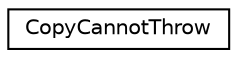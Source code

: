 digraph "Graphical Class Hierarchy"
{
  edge [fontname="Helvetica",fontsize="10",labelfontname="Helvetica",labelfontsize="10"];
  node [fontname="Helvetica",fontsize="10",shape=record];
  rankdir="LR";
  Node0 [label="CopyCannotThrow",height=0.2,width=0.4,color="black", fillcolor="white", style="filled",URL="$struct_copy_cannot_throw.html"];
}
